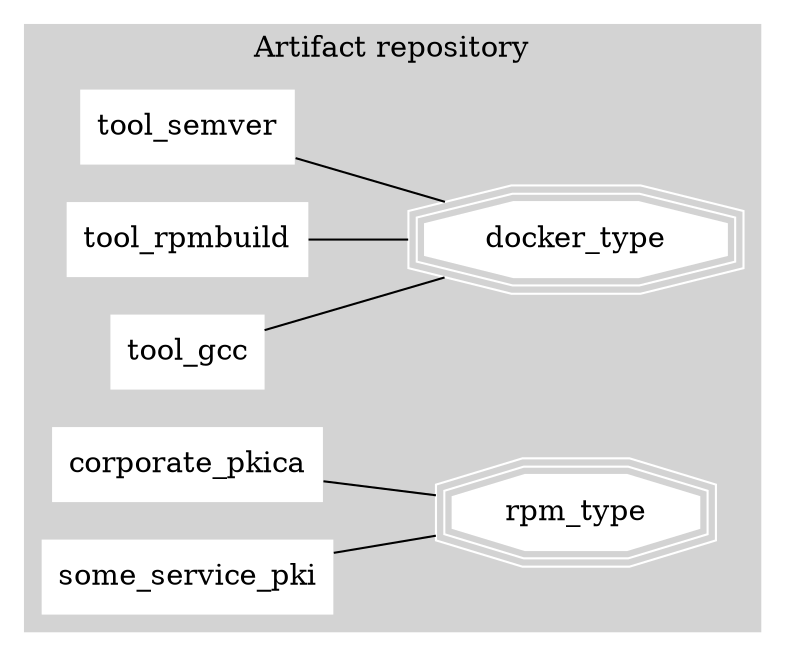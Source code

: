 digraph G {
  node [shape="box"];
  rankdir="LR";

  subgraph cluster0 {
    label="Artifact repository";
    node [shape="tripleoctagon" style="filled" color="white"];
    style="filled";
    color="lightgrey";
    docker_type;
    rpm_type ;
    {
      node [shape="plaintext"];
      edge[dir="none"];
      tool_semver -> docker_type;
      tool_rpmbuild -> docker_type;
      tool_gcc -> docker_type;
    }
    {
      node [shape="plaintext"];
      edge[dir="none"];
      corporate_pkica -> rpm_type;
      some_service_pki -> rpm_type;
    }
  }
}
